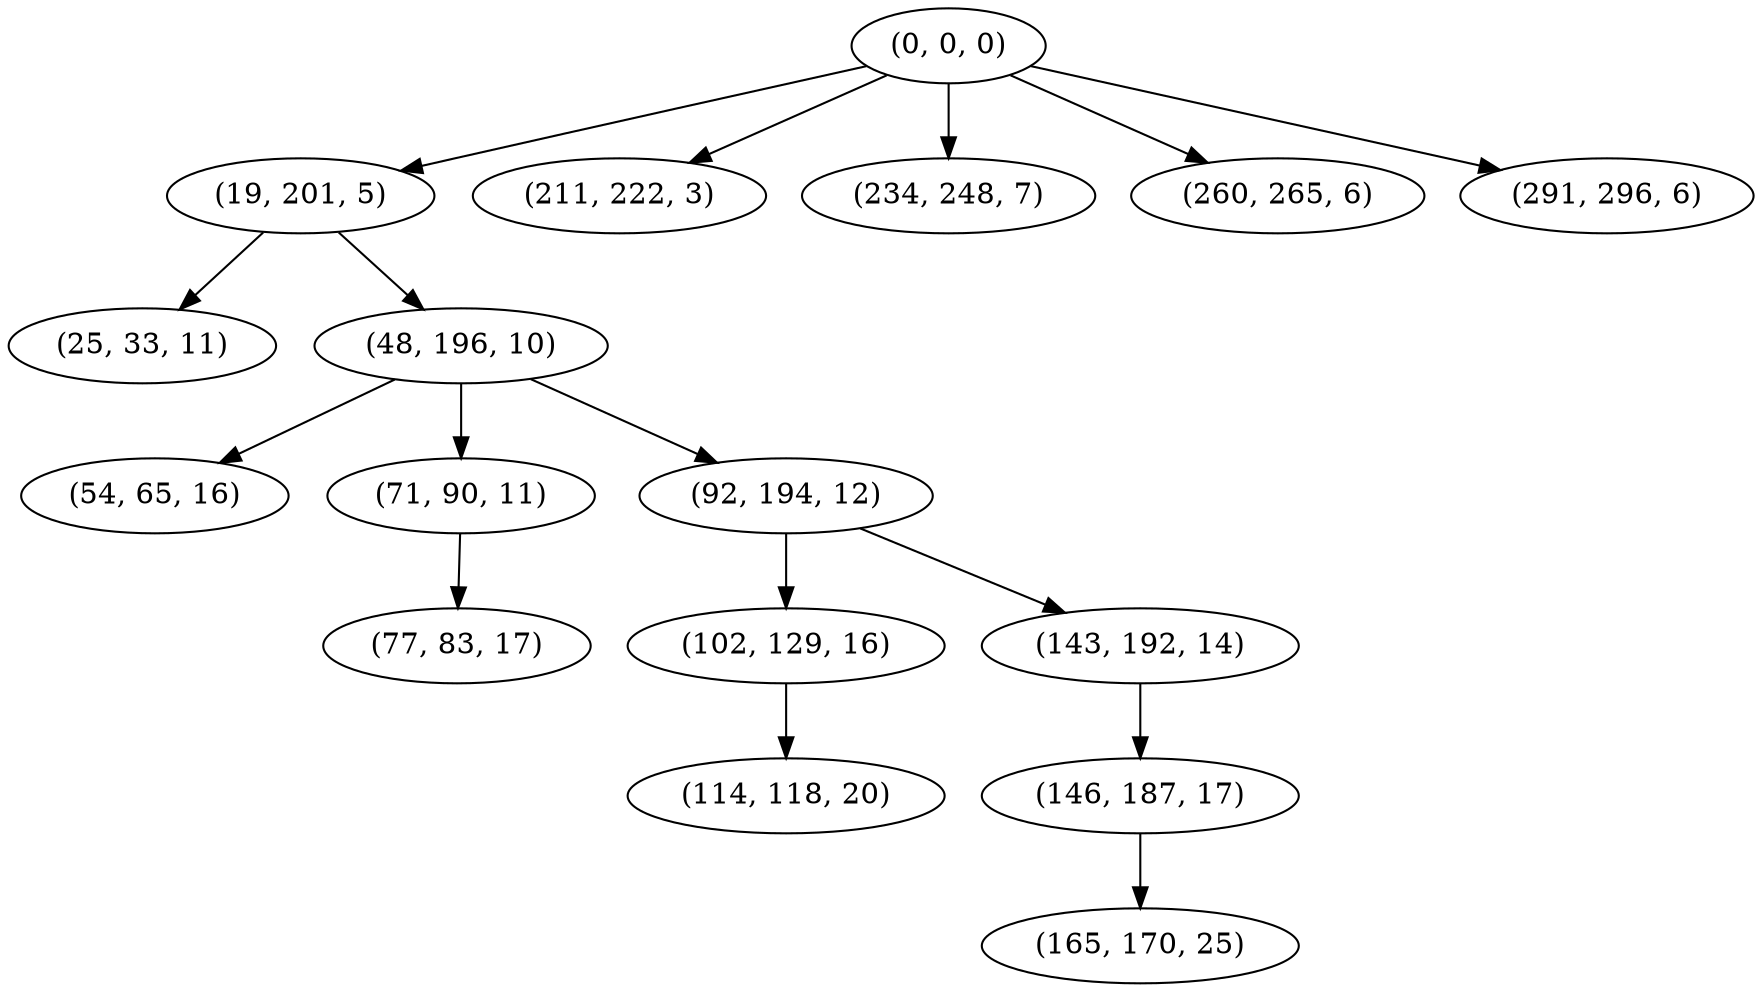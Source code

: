 digraph tree {
    "(0, 0, 0)";
    "(19, 201, 5)";
    "(25, 33, 11)";
    "(48, 196, 10)";
    "(54, 65, 16)";
    "(71, 90, 11)";
    "(77, 83, 17)";
    "(92, 194, 12)";
    "(102, 129, 16)";
    "(114, 118, 20)";
    "(143, 192, 14)";
    "(146, 187, 17)";
    "(165, 170, 25)";
    "(211, 222, 3)";
    "(234, 248, 7)";
    "(260, 265, 6)";
    "(291, 296, 6)";
    "(0, 0, 0)" -> "(19, 201, 5)";
    "(0, 0, 0)" -> "(211, 222, 3)";
    "(0, 0, 0)" -> "(234, 248, 7)";
    "(0, 0, 0)" -> "(260, 265, 6)";
    "(0, 0, 0)" -> "(291, 296, 6)";
    "(19, 201, 5)" -> "(25, 33, 11)";
    "(19, 201, 5)" -> "(48, 196, 10)";
    "(48, 196, 10)" -> "(54, 65, 16)";
    "(48, 196, 10)" -> "(71, 90, 11)";
    "(48, 196, 10)" -> "(92, 194, 12)";
    "(71, 90, 11)" -> "(77, 83, 17)";
    "(92, 194, 12)" -> "(102, 129, 16)";
    "(92, 194, 12)" -> "(143, 192, 14)";
    "(102, 129, 16)" -> "(114, 118, 20)";
    "(143, 192, 14)" -> "(146, 187, 17)";
    "(146, 187, 17)" -> "(165, 170, 25)";
}
